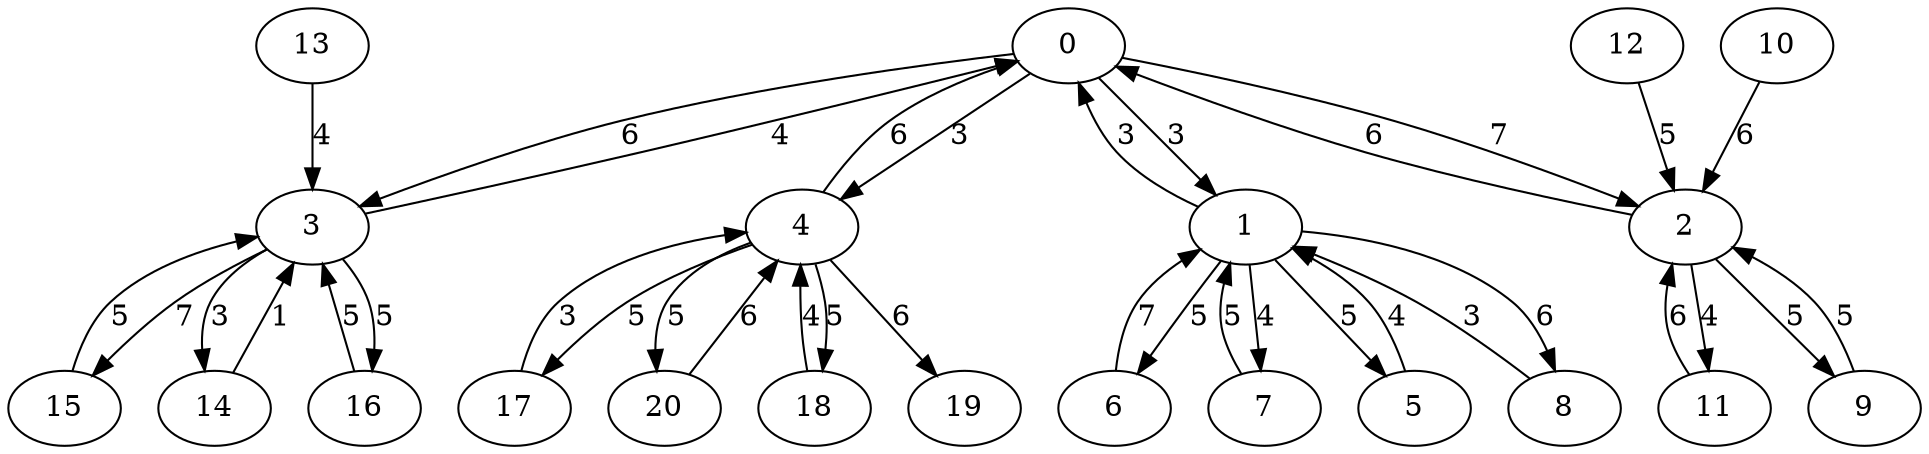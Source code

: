 strict digraph "" {
	0 -> 1	[label=3];
	0 -> 2	[label=7];
	0 -> 3	[label=6];
	0 -> 4	[label=3];
	1 -> 0	[label=3];
	1 -> 5	[label=5];
	1 -> 6	[label=5];
	1 -> 7	[label=4];
	1 -> 8	[label=6];
	2 -> 0	[label=6];
	2 -> 9	[label=5];
	2 -> 11	[label=4];
	3 -> 0	[label=4];
	3 -> 14	[label=3];
	3 -> 15	[label=7];
	3 -> 16	[label=5];
	4 -> 0	[label=6];
	4 -> 17	[label=5];
	4 -> 18	[label=5];
	4 -> 19	[label=6];
	4 -> 20	[label=5];
	5 -> 1	[label=4];
	6 -> 1	[label=7];
	7 -> 1	[label=5];
	8 -> 1	[label=3];
	9 -> 2	[label=5];
	10 -> 2	[label=6];
	11 -> 2	[label=6];
	12 -> 2	[label=5];
	13 -> 3	[label=4];
	14 -> 3	[label=1];
	15 -> 3	[label=5];
	16 -> 3	[label=5];
	17 -> 4	[label=3];
	18 -> 4	[label=4];
	20 -> 4	[label=6];
}
